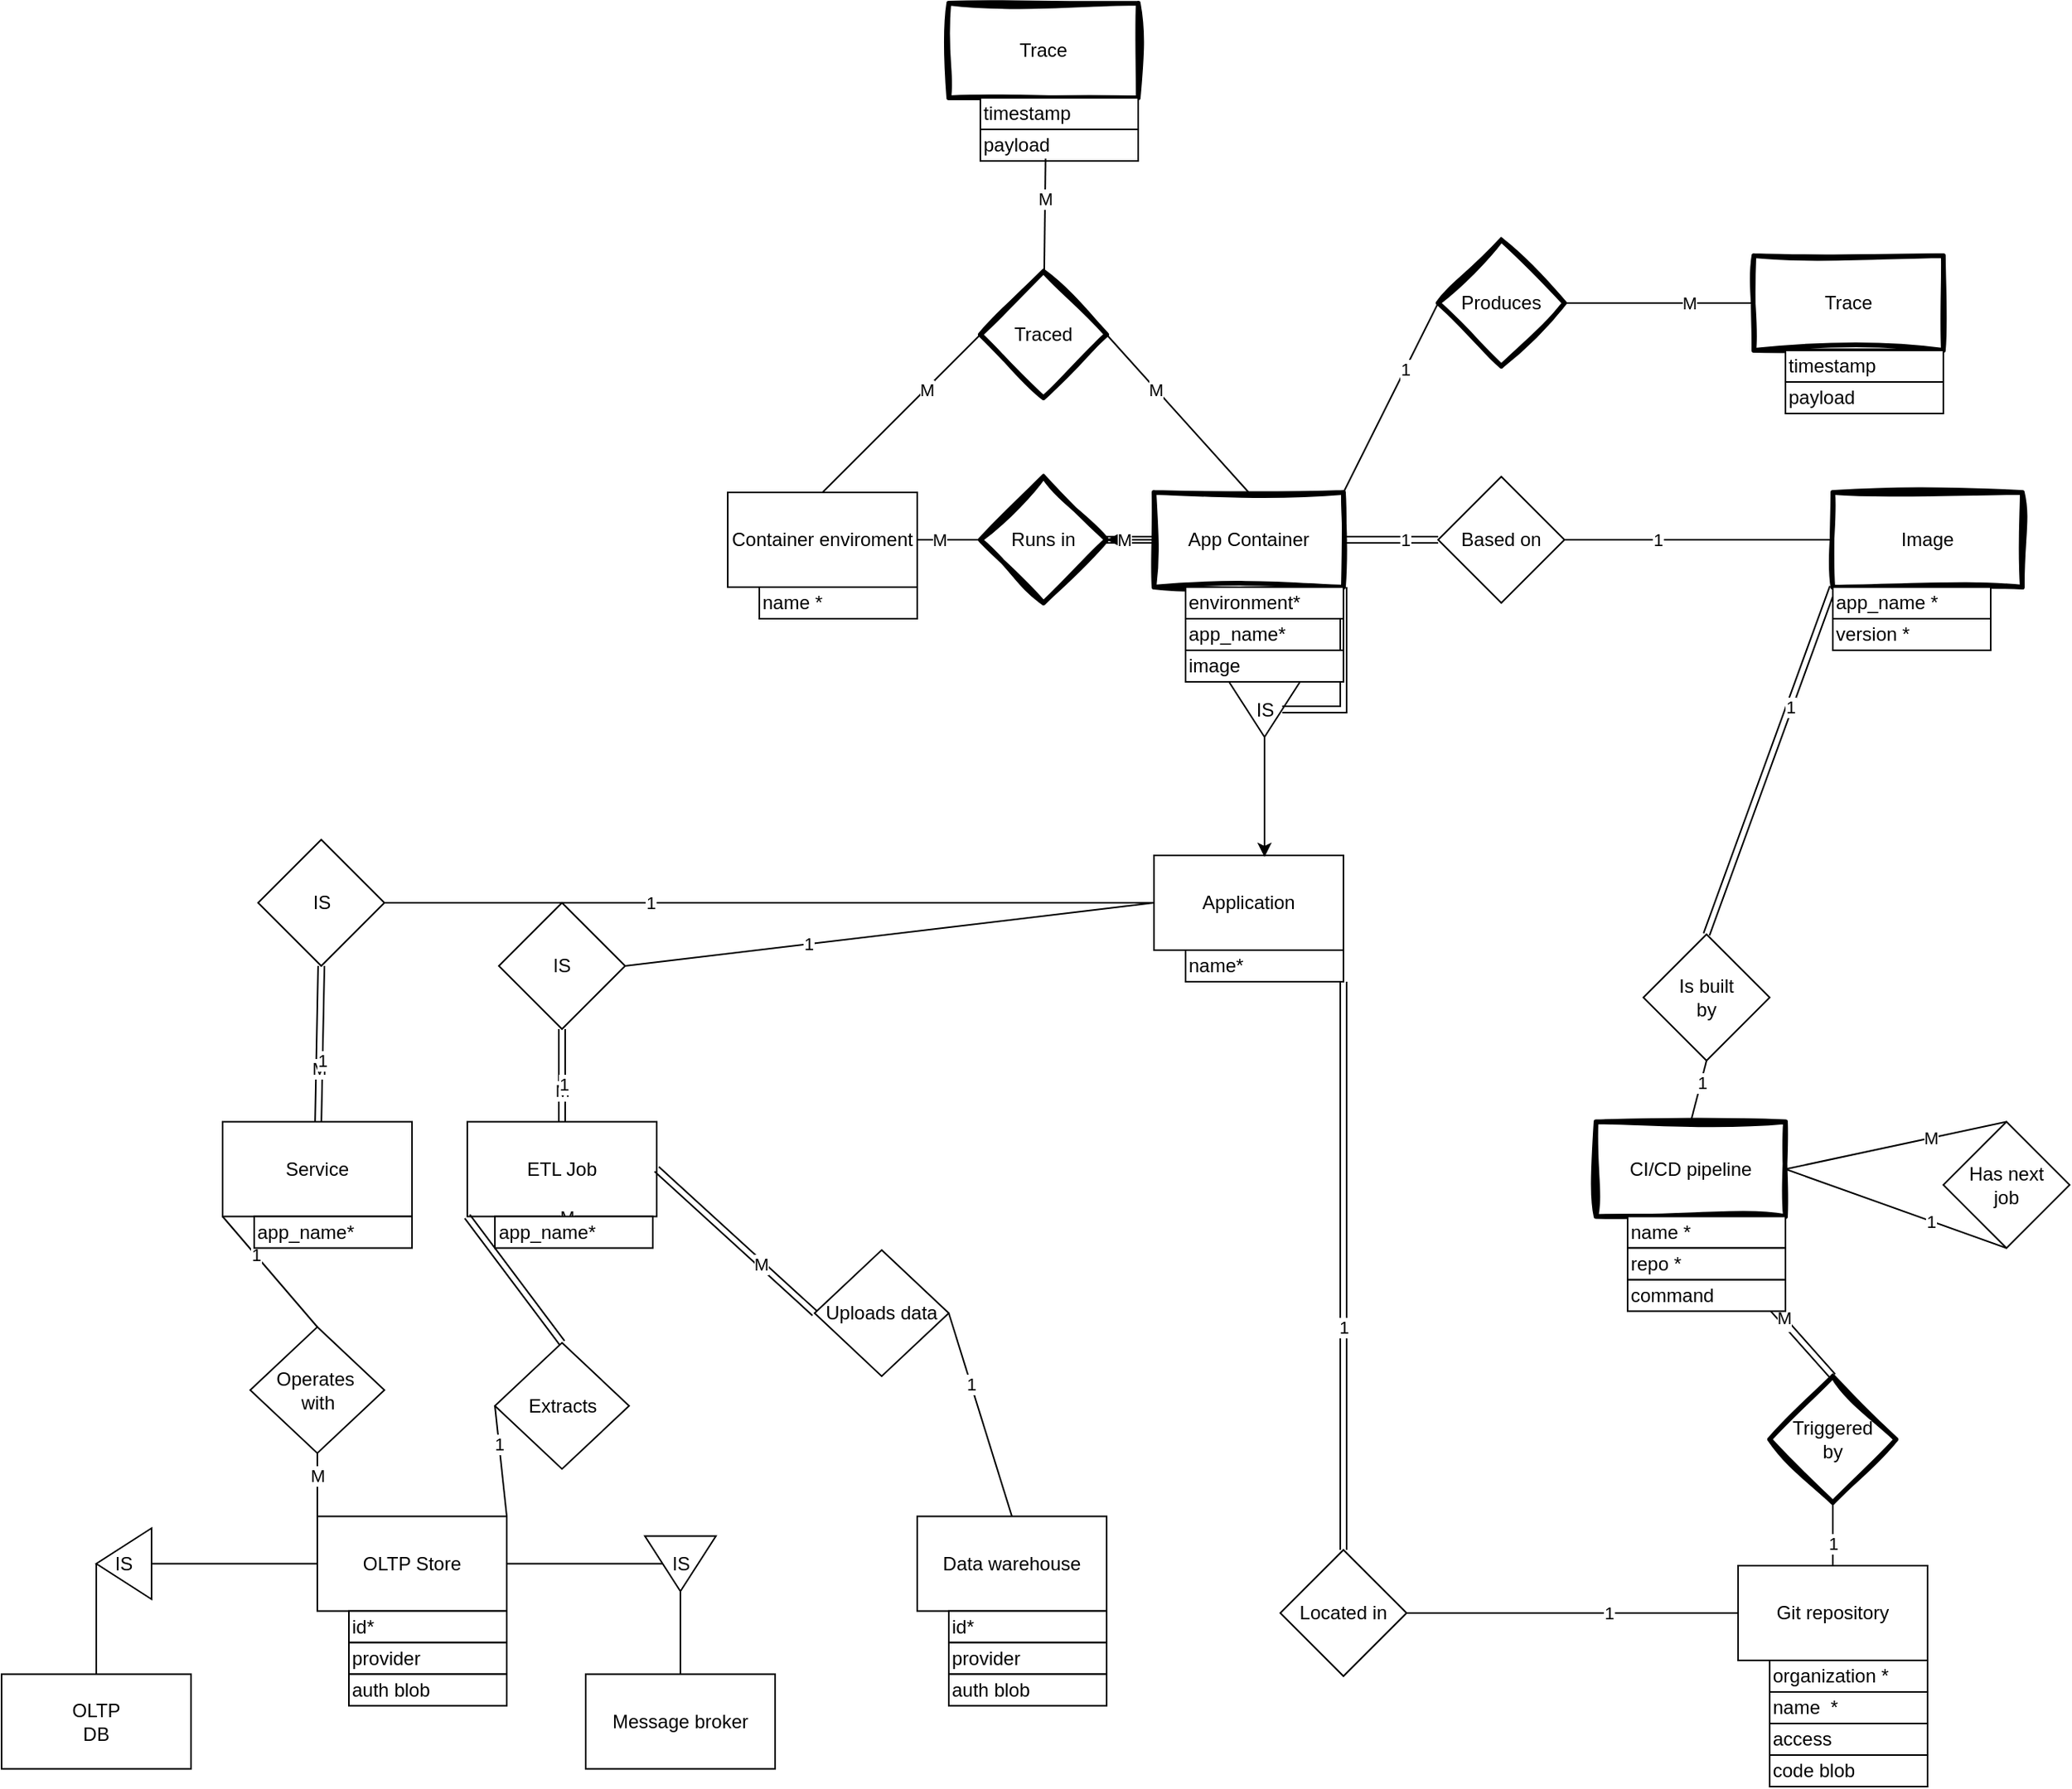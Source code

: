 <mxfile version="22.0.4" type="device">
  <diagram name="Page-1" id="oR78LcA6apzyaXkC0zgB">
    <mxGraphModel dx="2268" dy="2100" grid="1" gridSize="10" guides="1" tooltips="1" connect="1" arrows="1" fold="1" page="1" pageScale="1" pageWidth="850" pageHeight="1100" math="0" shadow="0">
      <root>
        <mxCell id="0" />
        <mxCell id="1" parent="0" />
        <mxCell id="Zjhu46lZlZ1TYFW_hqHB-9" value="Image" style="rounded=0;whiteSpace=wrap;html=1;sketch=1;curveFitting=1;jiggle=2;strokeWidth=3;" parent="1" vertex="1">
          <mxGeometry x="1050" y="300" width="120" height="60" as="geometry" />
        </mxCell>
        <mxCell id="Zjhu46lZlZ1TYFW_hqHB-10" value="Container enviroment" style="rounded=0;whiteSpace=wrap;html=1;" parent="1" vertex="1">
          <mxGeometry x="350" y="300" width="120" height="60" as="geometry" />
        </mxCell>
        <mxCell id="Zjhu46lZlZ1TYFW_hqHB-16" value="Located in" style="rhombus;whiteSpace=wrap;html=1;" parent="1" vertex="1">
          <mxGeometry x="700" y="970" width="80" height="80" as="geometry" />
        </mxCell>
        <mxCell id="Zjhu46lZlZ1TYFW_hqHB-65" value="" style="endArrow=none;html=1;rounded=0;exitX=0.5;exitY=0;exitDx=0;exitDy=0;shape=link;entryX=0;entryY=1;entryDx=0;entryDy=0;" parent="1" source="QWWgwm_in2HaH2h3KdBQ-63" target="Zjhu46lZlZ1TYFW_hqHB-9" edge="1">
          <mxGeometry width="50" height="50" relative="1" as="geometry">
            <mxPoint x="840" y="450" as="sourcePoint" />
            <mxPoint x="1170" y="360" as="targetPoint" />
          </mxGeometry>
        </mxCell>
        <mxCell id="Zjhu46lZlZ1TYFW_hqHB-66" value="1" style="edgeLabel;html=1;align=center;verticalAlign=middle;resizable=0;points=[];" parent="Zjhu46lZlZ1TYFW_hqHB-65" vertex="1" connectable="0">
          <mxGeometry x="0.308" relative="1" as="geometry">
            <mxPoint as="offset" />
          </mxGeometry>
        </mxCell>
        <mxCell id="QWWgwm_in2HaH2h3KdBQ-142" value="" style="edgeStyle=orthogonalEdgeStyle;rounded=0;orthogonalLoop=1;jettySize=auto;html=1;" edge="1" parent="1" source="Zjhu46lZlZ1TYFW_hqHB-68" target="Zjhu46lZlZ1TYFW_hqHB-72">
          <mxGeometry relative="1" as="geometry" />
        </mxCell>
        <mxCell id="Zjhu46lZlZ1TYFW_hqHB-68" value="App Container" style="rounded=0;whiteSpace=wrap;html=1;sketch=1;curveFitting=1;jiggle=2;strokeWidth=3;" parent="1" vertex="1">
          <mxGeometry x="620" y="300" width="120" height="60" as="geometry" />
        </mxCell>
        <mxCell id="Zjhu46lZlZ1TYFW_hqHB-71" value="Based on" style="rhombus;whiteSpace=wrap;html=1;" parent="1" vertex="1">
          <mxGeometry x="800" y="290" width="80" height="80" as="geometry" />
        </mxCell>
        <mxCell id="Zjhu46lZlZ1TYFW_hqHB-72" value="Runs in" style="rhombus;whiteSpace=wrap;html=1;sketch=1;curveFitting=1;jiggle=2;strokeWidth=3;" parent="1" vertex="1">
          <mxGeometry x="510" y="290" width="80" height="80" as="geometry" />
        </mxCell>
        <mxCell id="Zjhu46lZlZ1TYFW_hqHB-73" value="" style="endArrow=none;html=1;rounded=0;exitX=1;exitY=0.5;exitDx=0;exitDy=0;entryX=0;entryY=0.5;entryDx=0;entryDy=0;shape=link;" parent="1" source="Zjhu46lZlZ1TYFW_hqHB-68" target="Zjhu46lZlZ1TYFW_hqHB-71" edge="1">
          <mxGeometry width="50" height="50" relative="1" as="geometry">
            <mxPoint x="760" y="560" as="sourcePoint" />
            <mxPoint x="900" y="510" as="targetPoint" />
          </mxGeometry>
        </mxCell>
        <mxCell id="Zjhu46lZlZ1TYFW_hqHB-74" value="1" style="edgeLabel;html=1;align=center;verticalAlign=middle;resizable=0;points=[];" parent="Zjhu46lZlZ1TYFW_hqHB-73" vertex="1" connectable="0">
          <mxGeometry x="0.308" relative="1" as="geometry">
            <mxPoint as="offset" />
          </mxGeometry>
        </mxCell>
        <mxCell id="Zjhu46lZlZ1TYFW_hqHB-75" value="" style="endArrow=none;html=1;rounded=0;entryX=1;entryY=0.5;entryDx=0;entryDy=0;exitX=0;exitY=0.5;exitDx=0;exitDy=0;" parent="1" source="Zjhu46lZlZ1TYFW_hqHB-9" target="Zjhu46lZlZ1TYFW_hqHB-71" edge="1">
          <mxGeometry width="50" height="50" relative="1" as="geometry">
            <mxPoint x="890" y="310" as="sourcePoint" />
            <mxPoint x="850" y="240" as="targetPoint" />
          </mxGeometry>
        </mxCell>
        <mxCell id="Zjhu46lZlZ1TYFW_hqHB-76" value="1" style="edgeLabel;html=1;align=center;verticalAlign=middle;resizable=0;points=[];" parent="Zjhu46lZlZ1TYFW_hqHB-75" vertex="1" connectable="0">
          <mxGeometry x="0.308" relative="1" as="geometry">
            <mxPoint as="offset" />
          </mxGeometry>
        </mxCell>
        <mxCell id="Zjhu46lZlZ1TYFW_hqHB-77" value="" style="endArrow=none;html=1;rounded=0;shape=link;" parent="1" target="Zjhu46lZlZ1TYFW_hqHB-72" edge="1">
          <mxGeometry width="50" height="50" relative="1" as="geometry">
            <mxPoint x="620" y="330" as="sourcePoint" />
            <mxPoint x="860" y="150" as="targetPoint" />
          </mxGeometry>
        </mxCell>
        <mxCell id="Zjhu46lZlZ1TYFW_hqHB-78" value="M" style="edgeLabel;html=1;align=center;verticalAlign=middle;resizable=0;points=[];" parent="Zjhu46lZlZ1TYFW_hqHB-77" vertex="1" connectable="0">
          <mxGeometry x="0.308" relative="1" as="geometry">
            <mxPoint as="offset" />
          </mxGeometry>
        </mxCell>
        <mxCell id="Zjhu46lZlZ1TYFW_hqHB-79" value="" style="endArrow=none;html=1;rounded=0;entryX=1;entryY=0.5;entryDx=0;entryDy=0;" parent="1" target="Zjhu46lZlZ1TYFW_hqHB-10" edge="1">
          <mxGeometry width="50" height="50" relative="1" as="geometry">
            <mxPoint x="510" y="330" as="sourcePoint" />
            <mxPoint x="690" y="200" as="targetPoint" />
          </mxGeometry>
        </mxCell>
        <mxCell id="Zjhu46lZlZ1TYFW_hqHB-80" value="M" style="edgeLabel;html=1;align=center;verticalAlign=middle;resizable=0;points=[];" parent="Zjhu46lZlZ1TYFW_hqHB-79" vertex="1" connectable="0">
          <mxGeometry x="0.308" relative="1" as="geometry">
            <mxPoint as="offset" />
          </mxGeometry>
        </mxCell>
        <mxCell id="Zjhu46lZlZ1TYFW_hqHB-89" value="Produces" style="rhombus;whiteSpace=wrap;html=1;rounded=0;shadow=0;sketch=1;curveFitting=1;jiggle=2;strokeWidth=3;" parent="1" vertex="1">
          <mxGeometry x="800" y="140" width="80" height="80" as="geometry" />
        </mxCell>
        <mxCell id="Zjhu46lZlZ1TYFW_hqHB-90" value="" style="endArrow=none;html=1;rounded=0;exitX=1;exitY=0;exitDx=0;exitDy=0;entryX=0;entryY=0.5;entryDx=0;entryDy=0;" parent="1" source="Zjhu46lZlZ1TYFW_hqHB-68" target="Zjhu46lZlZ1TYFW_hqHB-89" edge="1">
          <mxGeometry width="50" height="50" relative="1" as="geometry">
            <mxPoint x="750" y="280" as="sourcePoint" />
            <mxPoint x="810" y="360" as="targetPoint" />
          </mxGeometry>
        </mxCell>
        <mxCell id="Zjhu46lZlZ1TYFW_hqHB-91" value="1" style="edgeLabel;html=1;align=center;verticalAlign=middle;resizable=0;points=[];" parent="Zjhu46lZlZ1TYFW_hqHB-90" vertex="1" connectable="0">
          <mxGeometry x="0.308" relative="1" as="geometry">
            <mxPoint as="offset" />
          </mxGeometry>
        </mxCell>
        <mxCell id="Zjhu46lZlZ1TYFW_hqHB-92" value="Trace" style="rounded=0;whiteSpace=wrap;html=1;strokeWidth=3;shadow=0;sketch=1;curveFitting=1;jiggle=2;" parent="1" vertex="1">
          <mxGeometry x="1000" y="150" width="120" height="60" as="geometry" />
        </mxCell>
        <mxCell id="Zjhu46lZlZ1TYFW_hqHB-93" value="" style="endArrow=none;html=1;rounded=0;exitX=1;exitY=0.5;exitDx=0;exitDy=0;entryX=0;entryY=0.5;entryDx=0;entryDy=0;" parent="1" source="Zjhu46lZlZ1TYFW_hqHB-89" target="Zjhu46lZlZ1TYFW_hqHB-92" edge="1">
          <mxGeometry width="50" height="50" relative="1" as="geometry">
            <mxPoint x="750" y="250" as="sourcePoint" />
            <mxPoint x="870" y="190" as="targetPoint" />
          </mxGeometry>
        </mxCell>
        <mxCell id="Zjhu46lZlZ1TYFW_hqHB-94" value="M" style="edgeLabel;html=1;align=center;verticalAlign=middle;resizable=0;points=[];" parent="Zjhu46lZlZ1TYFW_hqHB-93" vertex="1" connectable="0">
          <mxGeometry x="0.308" relative="1" as="geometry">
            <mxPoint as="offset" />
          </mxGeometry>
        </mxCell>
        <mxCell id="Zjhu46lZlZ1TYFW_hqHB-133" value="app_name*" style="rounded=0;whiteSpace=wrap;html=1;align=left;" parent="1" vertex="1">
          <mxGeometry x="640" y="380" width="100" height="20" as="geometry" />
        </mxCell>
        <mxCell id="Zjhu46lZlZ1TYFW_hqHB-135" value="name *" style="rounded=0;whiteSpace=wrap;html=1;align=left;" parent="1" vertex="1">
          <mxGeometry x="370" y="360" width="100" height="20" as="geometry" />
        </mxCell>
        <mxCell id="Zjhu46lZlZ1TYFW_hqHB-136" value="app_name *" style="rounded=0;whiteSpace=wrap;html=1;align=left;" parent="1" vertex="1">
          <mxGeometry x="1050" y="360" width="100" height="20" as="geometry" />
        </mxCell>
        <mxCell id="Zjhu46lZlZ1TYFW_hqHB-137" value="payload" style="rounded=0;whiteSpace=wrap;html=1;align=left;" parent="1" vertex="1">
          <mxGeometry x="1020" y="230" width="100" height="20" as="geometry" />
        </mxCell>
        <mxCell id="Zjhu46lZlZ1TYFW_hqHB-138" value="timestamp" style="rounded=0;whiteSpace=wrap;html=1;align=left;" parent="1" vertex="1">
          <mxGeometry x="1020" y="210" width="100" height="20" as="geometry" />
        </mxCell>
        <mxCell id="Zjhu46lZlZ1TYFW_hqHB-142" value="version *" style="rounded=0;whiteSpace=wrap;html=1;align=left;" parent="1" vertex="1">
          <mxGeometry x="1050" y="380" width="100" height="20" as="geometry" />
        </mxCell>
        <mxCell id="QWWgwm_in2HaH2h3KdBQ-46" value="Git repository" style="rounded=0;whiteSpace=wrap;html=1;" vertex="1" parent="1">
          <mxGeometry x="990" y="980" width="120" height="60" as="geometry" />
        </mxCell>
        <mxCell id="QWWgwm_in2HaH2h3KdBQ-47" value="CI/CD pipeline" style="rounded=0;whiteSpace=wrap;html=1;strokeWidth=3;sketch=1;curveFitting=1;jiggle=2;" vertex="1" parent="1">
          <mxGeometry x="900" y="698.75" width="120" height="60" as="geometry" />
        </mxCell>
        <mxCell id="QWWgwm_in2HaH2h3KdBQ-48" value="" style="endArrow=none;html=1;rounded=0;exitX=0;exitY=0.5;exitDx=0;exitDy=0;entryX=1;entryY=0.5;entryDx=0;entryDy=0;" edge="1" parent="1" source="QWWgwm_in2HaH2h3KdBQ-46" target="Zjhu46lZlZ1TYFW_hqHB-16">
          <mxGeometry width="50" height="50" relative="1" as="geometry">
            <mxPoint x="1320" y="920" as="sourcePoint" />
            <mxPoint x="1230" y="1000" as="targetPoint" />
          </mxGeometry>
        </mxCell>
        <mxCell id="QWWgwm_in2HaH2h3KdBQ-49" value="1" style="edgeLabel;html=1;align=center;verticalAlign=middle;resizable=0;points=[];" vertex="1" connectable="0" parent="QWWgwm_in2HaH2h3KdBQ-48">
          <mxGeometry x="-0.214" relative="1" as="geometry">
            <mxPoint as="offset" />
          </mxGeometry>
        </mxCell>
        <mxCell id="QWWgwm_in2HaH2h3KdBQ-55" value="Triggered&lt;br&gt;by" style="rhombus;whiteSpace=wrap;html=1;strokeWidth=3;sketch=1;curveFitting=1;jiggle=2;" vertex="1" parent="1">
          <mxGeometry x="1010" y="860" width="80" height="80" as="geometry" />
        </mxCell>
        <mxCell id="QWWgwm_in2HaH2h3KdBQ-56" value="" style="endArrow=none;html=1;rounded=0;exitX=0.5;exitY=1;exitDx=0;exitDy=0;entryX=0.5;entryY=0;entryDx=0;entryDy=0;" edge="1" parent="1" source="QWWgwm_in2HaH2h3KdBQ-55" target="QWWgwm_in2HaH2h3KdBQ-46">
          <mxGeometry width="50" height="50" relative="1" as="geometry">
            <mxPoint x="1060" y="810" as="sourcePoint" />
            <mxPoint x="950" y="820" as="targetPoint" />
          </mxGeometry>
        </mxCell>
        <mxCell id="QWWgwm_in2HaH2h3KdBQ-57" value="1" style="edgeLabel;html=1;align=center;verticalAlign=middle;resizable=0;points=[];" vertex="1" connectable="0" parent="QWWgwm_in2HaH2h3KdBQ-56">
          <mxGeometry x="0.308" relative="1" as="geometry">
            <mxPoint as="offset" />
          </mxGeometry>
        </mxCell>
        <mxCell id="QWWgwm_in2HaH2h3KdBQ-58" value="" style="endArrow=none;html=1;rounded=0;exitX=0.5;exitY=1;exitDx=0;exitDy=0;entryX=0.5;entryY=0;entryDx=0;entryDy=0;shape=link;" edge="1" parent="1" source="QWWgwm_in2HaH2h3KdBQ-47" target="QWWgwm_in2HaH2h3KdBQ-55">
          <mxGeometry width="50" height="50" relative="1" as="geometry">
            <mxPoint x="1130" y="940" as="sourcePoint" />
            <mxPoint x="1110" y="850" as="targetPoint" />
          </mxGeometry>
        </mxCell>
        <mxCell id="QWWgwm_in2HaH2h3KdBQ-59" value="1" style="edgeLabel;html=1;align=center;verticalAlign=middle;resizable=0;points=[];" vertex="1" connectable="0" parent="QWWgwm_in2HaH2h3KdBQ-58">
          <mxGeometry x="0.308" relative="1" as="geometry">
            <mxPoint as="offset" />
          </mxGeometry>
        </mxCell>
        <mxCell id="QWWgwm_in2HaH2h3KdBQ-60" value="M" style="edgeLabel;html=1;align=center;verticalAlign=middle;resizable=0;points=[];" vertex="1" connectable="0" parent="QWWgwm_in2HaH2h3KdBQ-58">
          <mxGeometry x="0.288" y="1" relative="1" as="geometry">
            <mxPoint as="offset" />
          </mxGeometry>
        </mxCell>
        <mxCell id="QWWgwm_in2HaH2h3KdBQ-63" value="Is built&lt;br&gt;by" style="rhombus;whiteSpace=wrap;html=1;" vertex="1" parent="1">
          <mxGeometry x="930" y="580" width="80" height="80" as="geometry" />
        </mxCell>
        <mxCell id="QWWgwm_in2HaH2h3KdBQ-64" value="" style="endArrow=none;html=1;rounded=0;exitX=0.5;exitY=0;exitDx=0;exitDy=0;entryX=0.5;entryY=1;entryDx=0;entryDy=0;" edge="1" parent="1" source="QWWgwm_in2HaH2h3KdBQ-47" target="QWWgwm_in2HaH2h3KdBQ-63">
          <mxGeometry width="50" height="50" relative="1" as="geometry">
            <mxPoint x="1060" y="750" as="sourcePoint" />
            <mxPoint x="950" y="740" as="targetPoint" />
          </mxGeometry>
        </mxCell>
        <mxCell id="QWWgwm_in2HaH2h3KdBQ-65" value="1" style="edgeLabel;html=1;align=center;verticalAlign=middle;resizable=0;points=[];" vertex="1" connectable="0" parent="QWWgwm_in2HaH2h3KdBQ-64">
          <mxGeometry x="0.308" relative="1" as="geometry">
            <mxPoint as="offset" />
          </mxGeometry>
        </mxCell>
        <mxCell id="QWWgwm_in2HaH2h3KdBQ-66" value="name *" style="rounded=0;whiteSpace=wrap;html=1;align=left;" vertex="1" parent="1">
          <mxGeometry x="920" y="758.75" width="100" height="20" as="geometry" />
        </mxCell>
        <mxCell id="QWWgwm_in2HaH2h3KdBQ-67" value="command" style="rounded=0;whiteSpace=wrap;html=1;align=left;" vertex="1" parent="1">
          <mxGeometry x="920" y="798.75" width="100" height="20" as="geometry" />
        </mxCell>
        <mxCell id="QWWgwm_in2HaH2h3KdBQ-68" value="repo *" style="rounded=0;whiteSpace=wrap;html=1;align=left;" vertex="1" parent="1">
          <mxGeometry x="920" y="778.75" width="100" height="20" as="geometry" />
        </mxCell>
        <mxCell id="QWWgwm_in2HaH2h3KdBQ-69" value="organization *" style="rounded=0;whiteSpace=wrap;html=1;align=left;" vertex="1" parent="1">
          <mxGeometry x="1010" y="1040" width="100" height="20" as="geometry" />
        </mxCell>
        <mxCell id="QWWgwm_in2HaH2h3KdBQ-70" value="name&amp;nbsp; *" style="rounded=0;whiteSpace=wrap;html=1;align=left;" vertex="1" parent="1">
          <mxGeometry x="1010" y="1060" width="100" height="20" as="geometry" />
        </mxCell>
        <mxCell id="QWWgwm_in2HaH2h3KdBQ-71" value="access" style="rounded=0;whiteSpace=wrap;html=1;align=left;" vertex="1" parent="1">
          <mxGeometry x="1010" y="1080" width="100" height="20" as="geometry" />
        </mxCell>
        <mxCell id="QWWgwm_in2HaH2h3KdBQ-72" value="OLTP&lt;br style=&quot;border-color: var(--border-color);&quot;&gt;DB" style="rounded=0;whiteSpace=wrap;html=1;" vertex="1" parent="1">
          <mxGeometry x="-110" y="1048.75" width="120" height="60" as="geometry" />
        </mxCell>
        <mxCell id="QWWgwm_in2HaH2h3KdBQ-73" value="Data warehouse" style="rounded=0;whiteSpace=wrap;html=1;" vertex="1" parent="1">
          <mxGeometry x="470" y="948.75" width="120" height="60" as="geometry" />
        </mxCell>
        <mxCell id="QWWgwm_in2HaH2h3KdBQ-74" value="Message broker" style="rounded=0;whiteSpace=wrap;html=1;" vertex="1" parent="1">
          <mxGeometry x="260" y="1048.75" width="120" height="60" as="geometry" />
        </mxCell>
        <mxCell id="QWWgwm_in2HaH2h3KdBQ-75" value="Service" style="rounded=0;whiteSpace=wrap;html=1;strokeWidth=1;" vertex="1" parent="1">
          <mxGeometry x="30" y="698.75" width="120" height="60" as="geometry" />
        </mxCell>
        <mxCell id="QWWgwm_in2HaH2h3KdBQ-76" value="ETL Job" style="rounded=0;whiteSpace=wrap;html=1;strokeWidth=1;" vertex="1" parent="1">
          <mxGeometry x="185" y="698.75" width="120" height="60" as="geometry" />
        </mxCell>
        <mxCell id="QWWgwm_in2HaH2h3KdBQ-79" value="Application" style="rounded=0;whiteSpace=wrap;html=1;" vertex="1" parent="1">
          <mxGeometry x="620" y="530" width="120" height="60" as="geometry" />
        </mxCell>
        <mxCell id="QWWgwm_in2HaH2h3KdBQ-82" value="Uploads data" style="rhombus;whiteSpace=wrap;html=1;" vertex="1" parent="1">
          <mxGeometry x="405" y="780" width="85" height="80" as="geometry" />
        </mxCell>
        <mxCell id="QWWgwm_in2HaH2h3KdBQ-83" value="" style="endArrow=none;html=1;rounded=0;exitX=0.5;exitY=0;exitDx=0;exitDy=0;entryX=1;entryY=0.5;entryDx=0;entryDy=0;" edge="1" parent="1" source="QWWgwm_in2HaH2h3KdBQ-73" target="QWWgwm_in2HaH2h3KdBQ-82">
          <mxGeometry width="50" height="50" relative="1" as="geometry">
            <mxPoint x="960" y="948.75" as="sourcePoint" />
            <mxPoint x="1020" y="1028.75" as="targetPoint" />
          </mxGeometry>
        </mxCell>
        <mxCell id="QWWgwm_in2HaH2h3KdBQ-84" value="1" style="edgeLabel;html=1;align=center;verticalAlign=middle;resizable=0;points=[];" vertex="1" connectable="0" parent="QWWgwm_in2HaH2h3KdBQ-83">
          <mxGeometry x="0.308" relative="1" as="geometry">
            <mxPoint as="offset" />
          </mxGeometry>
        </mxCell>
        <mxCell id="QWWgwm_in2HaH2h3KdBQ-85" value="" style="endArrow=none;html=1;rounded=0;exitX=1;exitY=0.5;exitDx=0;exitDy=0;entryX=0;entryY=0.5;entryDx=0;entryDy=0;shape=link;" edge="1" parent="1" source="QWWgwm_in2HaH2h3KdBQ-76" target="QWWgwm_in2HaH2h3KdBQ-82">
          <mxGeometry width="50" height="50" relative="1" as="geometry">
            <mxPoint x="645" y="668.75" as="sourcePoint" />
            <mxPoint x="646" y="698.75" as="targetPoint" />
          </mxGeometry>
        </mxCell>
        <mxCell id="QWWgwm_in2HaH2h3KdBQ-86" value="M" style="edgeLabel;html=1;align=center;verticalAlign=middle;resizable=0;points=[];" vertex="1" connectable="0" parent="QWWgwm_in2HaH2h3KdBQ-85">
          <mxGeometry x="0.308" relative="1" as="geometry">
            <mxPoint as="offset" />
          </mxGeometry>
        </mxCell>
        <mxCell id="QWWgwm_in2HaH2h3KdBQ-87" value="OLTP Store" style="rounded=0;whiteSpace=wrap;html=1;" vertex="1" parent="1">
          <mxGeometry x="90" y="948.75" width="120" height="60" as="geometry" />
        </mxCell>
        <mxCell id="QWWgwm_in2HaH2h3KdBQ-88" value="Extracts" style="rhombus;whiteSpace=wrap;html=1;" vertex="1" parent="1">
          <mxGeometry x="202.5" y="838.75" width="85" height="80" as="geometry" />
        </mxCell>
        <mxCell id="QWWgwm_in2HaH2h3KdBQ-89" value="" style="endArrow=none;html=1;rounded=0;exitX=0.5;exitY=0;exitDx=0;exitDy=0;entryX=0.5;entryY=1;entryDx=0;entryDy=0;shape=link;" edge="1" parent="1" source="QWWgwm_in2HaH2h3KdBQ-167" target="QWWgwm_in2HaH2h3KdBQ-76">
          <mxGeometry width="50" height="50" relative="1" as="geometry">
            <mxPoint x="900" y="918.75" as="sourcePoint" />
            <mxPoint x="900" y="868.75" as="targetPoint" />
          </mxGeometry>
        </mxCell>
        <mxCell id="QWWgwm_in2HaH2h3KdBQ-90" value="M" style="edgeLabel;html=1;align=center;verticalAlign=middle;resizable=0;points=[];" vertex="1" connectable="0" parent="QWWgwm_in2HaH2h3KdBQ-89">
          <mxGeometry x="0.308" relative="1" as="geometry">
            <mxPoint as="offset" />
          </mxGeometry>
        </mxCell>
        <mxCell id="QWWgwm_in2HaH2h3KdBQ-91" value="" style="endArrow=none;html=1;rounded=0;exitX=1;exitY=0;exitDx=0;exitDy=0;entryX=0;entryY=0.5;entryDx=0;entryDy=0;" edge="1" parent="1" source="QWWgwm_in2HaH2h3KdBQ-87" target="QWWgwm_in2HaH2h3KdBQ-88">
          <mxGeometry width="50" height="50" relative="1" as="geometry">
            <mxPoint x="900" y="788.75" as="sourcePoint" />
            <mxPoint x="900" y="718.75" as="targetPoint" />
          </mxGeometry>
        </mxCell>
        <mxCell id="QWWgwm_in2HaH2h3KdBQ-92" value="1" style="edgeLabel;html=1;align=center;verticalAlign=middle;resizable=0;points=[];" vertex="1" connectable="0" parent="QWWgwm_in2HaH2h3KdBQ-91">
          <mxGeometry x="0.308" relative="1" as="geometry">
            <mxPoint as="offset" />
          </mxGeometry>
        </mxCell>
        <mxCell id="QWWgwm_in2HaH2h3KdBQ-93" value="" style="endArrow=none;html=1;rounded=0;exitX=0;exitY=0;exitDx=0;exitDy=0;entryX=0.5;entryY=1;entryDx=0;entryDy=0;" edge="1" parent="1" source="QWWgwm_in2HaH2h3KdBQ-87" target="QWWgwm_in2HaH2h3KdBQ-95">
          <mxGeometry width="50" height="50" relative="1" as="geometry">
            <mxPoint x="420" y="858.75" as="sourcePoint" />
            <mxPoint x="440" y="918.75" as="targetPoint" />
          </mxGeometry>
        </mxCell>
        <mxCell id="QWWgwm_in2HaH2h3KdBQ-94" value="M" style="edgeLabel;html=1;align=center;verticalAlign=middle;resizable=0;points=[];" vertex="1" connectable="0" parent="QWWgwm_in2HaH2h3KdBQ-93">
          <mxGeometry x="0.308" relative="1" as="geometry">
            <mxPoint as="offset" />
          </mxGeometry>
        </mxCell>
        <mxCell id="QWWgwm_in2HaH2h3KdBQ-95" value="Operates&amp;nbsp;&lt;br&gt;with" style="rhombus;whiteSpace=wrap;html=1;" vertex="1" parent="1">
          <mxGeometry x="47.5" y="828.75" width="85" height="80" as="geometry" />
        </mxCell>
        <mxCell id="QWWgwm_in2HaH2h3KdBQ-96" value="" style="endArrow=none;html=1;rounded=0;exitX=0.5;exitY=0;exitDx=0;exitDy=0;entryX=0;entryY=1;entryDx=0;entryDy=0;" edge="1" parent="1" source="QWWgwm_in2HaH2h3KdBQ-95" target="QWWgwm_in2HaH2h3KdBQ-75">
          <mxGeometry width="50" height="50" relative="1" as="geometry">
            <mxPoint x="535" y="808.75" as="sourcePoint" />
            <mxPoint x="580" y="838.75" as="targetPoint" />
          </mxGeometry>
        </mxCell>
        <mxCell id="QWWgwm_in2HaH2h3KdBQ-97" value="1" style="edgeLabel;html=1;align=center;verticalAlign=middle;resizable=0;points=[];" vertex="1" connectable="0" parent="QWWgwm_in2HaH2h3KdBQ-96">
          <mxGeometry x="0.308" relative="1" as="geometry">
            <mxPoint as="offset" />
          </mxGeometry>
        </mxCell>
        <mxCell id="QWWgwm_in2HaH2h3KdBQ-101" value="id*" style="rounded=0;whiteSpace=wrap;html=1;align=left;" vertex="1" parent="1">
          <mxGeometry x="490" y="1008.75" width="100" height="20" as="geometry" />
        </mxCell>
        <mxCell id="QWWgwm_in2HaH2h3KdBQ-102" value="provider" style="rounded=0;whiteSpace=wrap;html=1;align=left;" vertex="1" parent="1">
          <mxGeometry x="490" y="1028.75" width="100" height="20" as="geometry" />
        </mxCell>
        <mxCell id="QWWgwm_in2HaH2h3KdBQ-103" value="auth blob" style="rounded=0;whiteSpace=wrap;html=1;align=left;" vertex="1" parent="1">
          <mxGeometry x="490" y="1048.75" width="100" height="20" as="geometry" />
        </mxCell>
        <mxCell id="QWWgwm_in2HaH2h3KdBQ-104" value="id*" style="rounded=0;whiteSpace=wrap;html=1;align=left;" vertex="1" parent="1">
          <mxGeometry x="110" y="1008.75" width="100" height="20" as="geometry" />
        </mxCell>
        <mxCell id="QWWgwm_in2HaH2h3KdBQ-105" value="provider" style="rounded=0;whiteSpace=wrap;html=1;align=left;" vertex="1" parent="1">
          <mxGeometry x="110" y="1028.75" width="100" height="20" as="geometry" />
        </mxCell>
        <mxCell id="QWWgwm_in2HaH2h3KdBQ-106" value="auth blob" style="rounded=0;whiteSpace=wrap;html=1;align=left;" vertex="1" parent="1">
          <mxGeometry x="110" y="1048.75" width="100" height="20" as="geometry" />
        </mxCell>
        <mxCell id="QWWgwm_in2HaH2h3KdBQ-111" value="IS" style="triangle;whiteSpace=wrap;html=1;direction=west;" vertex="1" parent="1">
          <mxGeometry x="-50" y="956.25" width="35" height="45" as="geometry" />
        </mxCell>
        <mxCell id="QWWgwm_in2HaH2h3KdBQ-112" value="" style="endArrow=none;html=1;rounded=0;exitX=0;exitY=0.5;exitDx=0;exitDy=0;entryX=0;entryY=0.5;entryDx=0;entryDy=0;" edge="1" parent="1" source="QWWgwm_in2HaH2h3KdBQ-87" target="QWWgwm_in2HaH2h3KdBQ-111">
          <mxGeometry width="50" height="50" relative="1" as="geometry">
            <mxPoint x="255" y="848.75" as="sourcePoint" />
            <mxPoint x="255" y="768.75" as="targetPoint" />
          </mxGeometry>
        </mxCell>
        <mxCell id="QWWgwm_in2HaH2h3KdBQ-113" value="" style="endArrow=none;html=1;rounded=0;exitX=0.5;exitY=0;exitDx=0;exitDy=0;entryX=1;entryY=0.5;entryDx=0;entryDy=0;" edge="1" parent="1" source="QWWgwm_in2HaH2h3KdBQ-72" target="QWWgwm_in2HaH2h3KdBQ-111">
          <mxGeometry width="50" height="50" relative="1" as="geometry">
            <mxPoint x="100" y="988.75" as="sourcePoint" />
            <mxPoint x="5" y="988.75" as="targetPoint" />
          </mxGeometry>
        </mxCell>
        <mxCell id="QWWgwm_in2HaH2h3KdBQ-114" value="" style="endArrow=none;html=1;rounded=0;exitX=0.5;exitY=1;exitDx=0;exitDy=0;entryX=1;entryY=0.5;entryDx=0;entryDy=0;" edge="1" parent="1" source="QWWgwm_in2HaH2h3KdBQ-115" target="QWWgwm_in2HaH2h3KdBQ-87">
          <mxGeometry width="50" height="50" relative="1" as="geometry">
            <mxPoint x="315" y="978.22" as="sourcePoint" />
            <mxPoint x="210" y="978.22" as="targetPoint" />
          </mxGeometry>
        </mxCell>
        <mxCell id="QWWgwm_in2HaH2h3KdBQ-115" value="IS" style="triangle;whiteSpace=wrap;html=1;direction=south;" vertex="1" parent="1">
          <mxGeometry x="297.5" y="961.25" width="45" height="35" as="geometry" />
        </mxCell>
        <mxCell id="QWWgwm_in2HaH2h3KdBQ-116" value="" style="endArrow=none;html=1;rounded=0;exitX=0.5;exitY=0;exitDx=0;exitDy=0;entryX=1;entryY=0.5;entryDx=0;entryDy=0;" edge="1" parent="1" source="QWWgwm_in2HaH2h3KdBQ-74" target="QWWgwm_in2HaH2h3KdBQ-115">
          <mxGeometry width="50" height="50" relative="1" as="geometry">
            <mxPoint x="-40" y="1058.75" as="sourcePoint" />
            <mxPoint x="-40" y="988.75" as="targetPoint" />
          </mxGeometry>
        </mxCell>
        <mxCell id="QWWgwm_in2HaH2h3KdBQ-118" style="edgeStyle=orthogonalEdgeStyle;rounded=0;orthogonalLoop=1;jettySize=auto;html=1;" edge="1" parent="1" source="QWWgwm_in2HaH2h3KdBQ-119">
          <mxGeometry relative="1" as="geometry">
            <mxPoint x="690" y="531" as="targetPoint" />
          </mxGeometry>
        </mxCell>
        <mxCell id="QWWgwm_in2HaH2h3KdBQ-119" value="IS" style="triangle;whiteSpace=wrap;html=1;direction=south;" vertex="1" parent="1">
          <mxGeometry x="667.5" y="420" width="45" height="35" as="geometry" />
        </mxCell>
        <mxCell id="QWWgwm_in2HaH2h3KdBQ-125" value="name*" style="rounded=0;whiteSpace=wrap;html=1;align=left;" vertex="1" parent="1">
          <mxGeometry x="640" y="590" width="100" height="20" as="geometry" />
        </mxCell>
        <mxCell id="QWWgwm_in2HaH2h3KdBQ-134" value="code blob" style="rounded=0;whiteSpace=wrap;html=1;align=left;" vertex="1" parent="1">
          <mxGeometry x="1010" y="1100" width="100" height="20" as="geometry" />
        </mxCell>
        <mxCell id="QWWgwm_in2HaH2h3KdBQ-138" value="" style="endArrow=none;html=1;rounded=0;exitX=0.5;exitY=0;exitDx=0;exitDy=0;entryX=1;entryY=1;entryDx=0;entryDy=0;shape=link;" edge="1" parent="1" source="Zjhu46lZlZ1TYFW_hqHB-16" target="QWWgwm_in2HaH2h3KdBQ-125">
          <mxGeometry width="50" height="50" relative="1" as="geometry">
            <mxPoint x="1180" y="1020" as="sourcePoint" />
            <mxPoint x="900" y="990" as="targetPoint" />
          </mxGeometry>
        </mxCell>
        <mxCell id="QWWgwm_in2HaH2h3KdBQ-139" value="1" style="edgeLabel;html=1;align=center;verticalAlign=middle;resizable=0;points=[];" vertex="1" connectable="0" parent="QWWgwm_in2HaH2h3KdBQ-138">
          <mxGeometry x="-0.214" relative="1" as="geometry">
            <mxPoint as="offset" />
          </mxGeometry>
        </mxCell>
        <mxCell id="QWWgwm_in2HaH2h3KdBQ-144" value="Has next&lt;br&gt;job" style="rhombus;whiteSpace=wrap;html=1;" vertex="1" parent="1">
          <mxGeometry x="1120" y="698.75" width="80" height="80" as="geometry" />
        </mxCell>
        <mxCell id="QWWgwm_in2HaH2h3KdBQ-145" value="" style="endArrow=none;html=1;rounded=0;exitX=1;exitY=0.5;exitDx=0;exitDy=0;entryX=0.5;entryY=0;entryDx=0;entryDy=0;" edge="1" parent="1" source="QWWgwm_in2HaH2h3KdBQ-47" target="QWWgwm_in2HaH2h3KdBQ-144">
          <mxGeometry width="50" height="50" relative="1" as="geometry">
            <mxPoint x="1470" y="721" as="sourcePoint" />
            <mxPoint x="1360" y="711" as="targetPoint" />
          </mxGeometry>
        </mxCell>
        <mxCell id="QWWgwm_in2HaH2h3KdBQ-146" value="M" style="edgeLabel;html=1;align=center;verticalAlign=middle;resizable=0;points=[];" vertex="1" connectable="0" parent="QWWgwm_in2HaH2h3KdBQ-145">
          <mxGeometry x="0.308" relative="1" as="geometry">
            <mxPoint as="offset" />
          </mxGeometry>
        </mxCell>
        <mxCell id="QWWgwm_in2HaH2h3KdBQ-147" value="" style="endArrow=none;html=1;rounded=0;entryX=0.5;entryY=1;entryDx=0;entryDy=0;exitX=1;exitY=0.5;exitDx=0;exitDy=0;" edge="1" parent="1" source="QWWgwm_in2HaH2h3KdBQ-47" target="QWWgwm_in2HaH2h3KdBQ-144">
          <mxGeometry width="50" height="50" relative="1" as="geometry">
            <mxPoint x="1470" y="781" as="sourcePoint" />
            <mxPoint x="1360" y="791" as="targetPoint" />
          </mxGeometry>
        </mxCell>
        <mxCell id="QWWgwm_in2HaH2h3KdBQ-148" value="1" style="edgeLabel;html=1;align=center;verticalAlign=middle;resizable=0;points=[];" vertex="1" connectable="0" parent="QWWgwm_in2HaH2h3KdBQ-147">
          <mxGeometry x="0.308" relative="1" as="geometry">
            <mxPoint as="offset" />
          </mxGeometry>
        </mxCell>
        <mxCell id="QWWgwm_in2HaH2h3KdBQ-151" style="edgeStyle=orthogonalEdgeStyle;rounded=0;orthogonalLoop=1;jettySize=auto;html=1;exitX=1;exitY=1;exitDx=0;exitDy=0;entryX=0.5;entryY=0;entryDx=0;entryDy=0;shape=link;" edge="1" parent="1" source="Zjhu46lZlZ1TYFW_hqHB-68" target="QWWgwm_in2HaH2h3KdBQ-119">
          <mxGeometry relative="1" as="geometry">
            <mxPoint x="700" y="541" as="targetPoint" />
            <mxPoint x="700" y="465" as="sourcePoint" />
            <Array as="points">
              <mxPoint x="740" y="438" />
            </Array>
          </mxGeometry>
        </mxCell>
        <mxCell id="QWWgwm_in2HaH2h3KdBQ-152" value="IS" style="rhombus;whiteSpace=wrap;html=1;strokeWidth=1;" vertex="1" parent="1">
          <mxGeometry x="52.5" y="520" width="80" height="80" as="geometry" />
        </mxCell>
        <mxCell id="QWWgwm_in2HaH2h3KdBQ-153" value="" style="endArrow=none;html=1;rounded=0;exitX=0.5;exitY=1;exitDx=0;exitDy=0;shape=link;" edge="1" parent="1" source="QWWgwm_in2HaH2h3KdBQ-152" target="QWWgwm_in2HaH2h3KdBQ-75">
          <mxGeometry width="50" height="50" relative="1" as="geometry">
            <mxPoint x="315" y="739" as="sourcePoint" />
            <mxPoint x="415" y="830" as="targetPoint" />
          </mxGeometry>
        </mxCell>
        <mxCell id="QWWgwm_in2HaH2h3KdBQ-154" value="M" style="edgeLabel;html=1;align=center;verticalAlign=middle;resizable=0;points=[];" vertex="1" connectable="0" parent="QWWgwm_in2HaH2h3KdBQ-153">
          <mxGeometry x="0.308" relative="1" as="geometry">
            <mxPoint as="offset" />
          </mxGeometry>
        </mxCell>
        <mxCell id="QWWgwm_in2HaH2h3KdBQ-155" value="1" style="edgeLabel;html=1;align=center;verticalAlign=middle;resizable=0;points=[];" vertex="1" connectable="0" parent="QWWgwm_in2HaH2h3KdBQ-153">
          <mxGeometry x="0.23" y="1" relative="1" as="geometry">
            <mxPoint y="-1" as="offset" />
          </mxGeometry>
        </mxCell>
        <mxCell id="QWWgwm_in2HaH2h3KdBQ-156" value="IS" style="rhombus;whiteSpace=wrap;html=1;perimeterSpacing=0;strokeWidth=1;" vertex="1" parent="1">
          <mxGeometry x="205" y="560" width="80" height="80" as="geometry" />
        </mxCell>
        <mxCell id="QWWgwm_in2HaH2h3KdBQ-157" value="" style="endArrow=none;html=1;rounded=0;exitX=0.5;exitY=1;exitDx=0;exitDy=0;shape=link;entryX=0.5;entryY=0;entryDx=0;entryDy=0;" edge="1" parent="1" source="QWWgwm_in2HaH2h3KdBQ-156" target="QWWgwm_in2HaH2h3KdBQ-76">
          <mxGeometry width="50" height="50" relative="1" as="geometry">
            <mxPoint x="103" y="610" as="sourcePoint" />
            <mxPoint x="101" y="709" as="targetPoint" />
          </mxGeometry>
        </mxCell>
        <mxCell id="QWWgwm_in2HaH2h3KdBQ-158" value="M" style="edgeLabel;html=1;align=center;verticalAlign=middle;resizable=0;points=[];" vertex="1" connectable="0" parent="QWWgwm_in2HaH2h3KdBQ-157">
          <mxGeometry x="0.308" relative="1" as="geometry">
            <mxPoint as="offset" />
          </mxGeometry>
        </mxCell>
        <mxCell id="QWWgwm_in2HaH2h3KdBQ-159" value="1" style="edgeLabel;html=1;align=center;verticalAlign=middle;resizable=0;points=[];" vertex="1" connectable="0" parent="QWWgwm_in2HaH2h3KdBQ-157">
          <mxGeometry x="0.23" y="1" relative="1" as="geometry">
            <mxPoint y="-1" as="offset" />
          </mxGeometry>
        </mxCell>
        <mxCell id="QWWgwm_in2HaH2h3KdBQ-160" value="" style="endArrow=none;html=1;rounded=0;exitX=0;exitY=0.5;exitDx=0;exitDy=0;entryX=1;entryY=0.5;entryDx=0;entryDy=0;" edge="1" parent="1" source="QWWgwm_in2HaH2h3KdBQ-79" target="QWWgwm_in2HaH2h3KdBQ-152">
          <mxGeometry width="50" height="50" relative="1" as="geometry">
            <mxPoint x="103" y="610" as="sourcePoint" />
            <mxPoint x="101" y="709" as="targetPoint" />
          </mxGeometry>
        </mxCell>
        <mxCell id="QWWgwm_in2HaH2h3KdBQ-161" value="1" style="edgeLabel;html=1;align=center;verticalAlign=middle;resizable=0;points=[];" vertex="1" connectable="0" parent="QWWgwm_in2HaH2h3KdBQ-160">
          <mxGeometry x="0.308" relative="1" as="geometry">
            <mxPoint as="offset" />
          </mxGeometry>
        </mxCell>
        <mxCell id="QWWgwm_in2HaH2h3KdBQ-165" value="" style="endArrow=none;html=1;rounded=0;exitX=0;exitY=0.5;exitDx=0;exitDy=0;entryX=1;entryY=0.5;entryDx=0;entryDy=0;" edge="1" parent="1" source="QWWgwm_in2HaH2h3KdBQ-79" target="QWWgwm_in2HaH2h3KdBQ-156">
          <mxGeometry width="50" height="50" relative="1" as="geometry">
            <mxPoint x="630" y="570" as="sourcePoint" />
            <mxPoint x="143" y="570" as="targetPoint" />
          </mxGeometry>
        </mxCell>
        <mxCell id="QWWgwm_in2HaH2h3KdBQ-166" value="1" style="edgeLabel;html=1;align=center;verticalAlign=middle;resizable=0;points=[];" vertex="1" connectable="0" parent="QWWgwm_in2HaH2h3KdBQ-165">
          <mxGeometry x="0.308" relative="1" as="geometry">
            <mxPoint as="offset" />
          </mxGeometry>
        </mxCell>
        <mxCell id="QWWgwm_in2HaH2h3KdBQ-168" value="" style="endArrow=none;html=1;rounded=0;exitX=0.5;exitY=0;exitDx=0;exitDy=0;entryX=0;entryY=1;entryDx=0;entryDy=0;shape=link;" edge="1" parent="1" source="QWWgwm_in2HaH2h3KdBQ-88" target="QWWgwm_in2HaH2h3KdBQ-76">
          <mxGeometry width="50" height="50" relative="1" as="geometry">
            <mxPoint x="245" y="839" as="sourcePoint" />
            <mxPoint x="245" y="759" as="targetPoint" />
          </mxGeometry>
        </mxCell>
        <mxCell id="QWWgwm_in2HaH2h3KdBQ-167" value="app_name*" style="rounded=0;whiteSpace=wrap;html=1;align=left;" vertex="1" parent="1">
          <mxGeometry x="202.5" y="758.75" width="100" height="20" as="geometry" />
        </mxCell>
        <mxCell id="QWWgwm_in2HaH2h3KdBQ-170" value="app_name*" style="rounded=0;whiteSpace=wrap;html=1;align=left;" vertex="1" parent="1">
          <mxGeometry x="50" y="758.75" width="100" height="20" as="geometry" />
        </mxCell>
        <mxCell id="QWWgwm_in2HaH2h3KdBQ-190" value="environment*" style="rounded=0;whiteSpace=wrap;html=1;align=left;" vertex="1" parent="1">
          <mxGeometry x="640" y="360" width="100" height="20" as="geometry" />
        </mxCell>
        <mxCell id="QWWgwm_in2HaH2h3KdBQ-191" value="image" style="rounded=0;whiteSpace=wrap;html=1;align=left;" vertex="1" parent="1">
          <mxGeometry x="640" y="400" width="100" height="20" as="geometry" />
        </mxCell>
        <mxCell id="QWWgwm_in2HaH2h3KdBQ-193" value="Trace" style="rounded=0;whiteSpace=wrap;html=1;strokeWidth=3;shadow=0;sketch=1;curveFitting=1;jiggle=2;" vertex="1" parent="1">
          <mxGeometry x="490" y="-10" width="120" height="60" as="geometry" />
        </mxCell>
        <mxCell id="QWWgwm_in2HaH2h3KdBQ-194" value="payload" style="rounded=0;whiteSpace=wrap;html=1;align=left;" vertex="1" parent="1">
          <mxGeometry x="510" y="70" width="100" height="20" as="geometry" />
        </mxCell>
        <mxCell id="QWWgwm_in2HaH2h3KdBQ-195" value="timestamp" style="rounded=0;whiteSpace=wrap;html=1;align=left;" vertex="1" parent="1">
          <mxGeometry x="510" y="50" width="100" height="20" as="geometry" />
        </mxCell>
        <mxCell id="QWWgwm_in2HaH2h3KdBQ-196" value="Traced" style="rhombus;whiteSpace=wrap;html=1;sketch=1;curveFitting=1;jiggle=2;strokeWidth=3;" vertex="1" parent="1">
          <mxGeometry x="510" y="160" width="80" height="80" as="geometry" />
        </mxCell>
        <mxCell id="QWWgwm_in2HaH2h3KdBQ-197" value="" style="endArrow=none;html=1;rounded=0;exitX=0.5;exitY=0;exitDx=0;exitDy=0;entryX=1;entryY=0.5;entryDx=0;entryDy=0;" edge="1" parent="1" source="Zjhu46lZlZ1TYFW_hqHB-68" target="QWWgwm_in2HaH2h3KdBQ-196">
          <mxGeometry width="50" height="50" relative="1" as="geometry">
            <mxPoint x="750" y="310" as="sourcePoint" />
            <mxPoint x="810" y="190" as="targetPoint" />
          </mxGeometry>
        </mxCell>
        <mxCell id="QWWgwm_in2HaH2h3KdBQ-198" value="M" style="edgeLabel;html=1;align=center;verticalAlign=middle;resizable=0;points=[];" vertex="1" connectable="0" parent="QWWgwm_in2HaH2h3KdBQ-197">
          <mxGeometry x="0.308" relative="1" as="geometry">
            <mxPoint as="offset" />
          </mxGeometry>
        </mxCell>
        <mxCell id="QWWgwm_in2HaH2h3KdBQ-199" value="" style="endArrow=none;html=1;rounded=0;exitX=0.5;exitY=0;exitDx=0;exitDy=0;entryX=0;entryY=0.5;entryDx=0;entryDy=0;" edge="1" parent="1" source="Zjhu46lZlZ1TYFW_hqHB-10" target="QWWgwm_in2HaH2h3KdBQ-196">
          <mxGeometry width="50" height="50" relative="1" as="geometry">
            <mxPoint x="690" y="310" as="sourcePoint" />
            <mxPoint x="580" y="230" as="targetPoint" />
          </mxGeometry>
        </mxCell>
        <mxCell id="QWWgwm_in2HaH2h3KdBQ-200" value="M" style="edgeLabel;html=1;align=center;verticalAlign=middle;resizable=0;points=[];" vertex="1" connectable="0" parent="QWWgwm_in2HaH2h3KdBQ-199">
          <mxGeometry x="0.308" relative="1" as="geometry">
            <mxPoint as="offset" />
          </mxGeometry>
        </mxCell>
        <mxCell id="QWWgwm_in2HaH2h3KdBQ-201" value="" style="endArrow=none;html=1;rounded=0;entryX=0.413;entryY=0.924;entryDx=0;entryDy=0;entryPerimeter=0;" edge="1" parent="1" source="QWWgwm_in2HaH2h3KdBQ-196" target="QWWgwm_in2HaH2h3KdBQ-194">
          <mxGeometry width="50" height="50" relative="1" as="geometry">
            <mxPoint x="700" y="320" as="sourcePoint" />
            <mxPoint x="590" y="240" as="targetPoint" />
          </mxGeometry>
        </mxCell>
        <mxCell id="QWWgwm_in2HaH2h3KdBQ-202" value="M" style="edgeLabel;html=1;align=center;verticalAlign=middle;resizable=0;points=[];" vertex="1" connectable="0" parent="QWWgwm_in2HaH2h3KdBQ-201">
          <mxGeometry x="0.308" relative="1" as="geometry">
            <mxPoint as="offset" />
          </mxGeometry>
        </mxCell>
      </root>
    </mxGraphModel>
  </diagram>
</mxfile>
